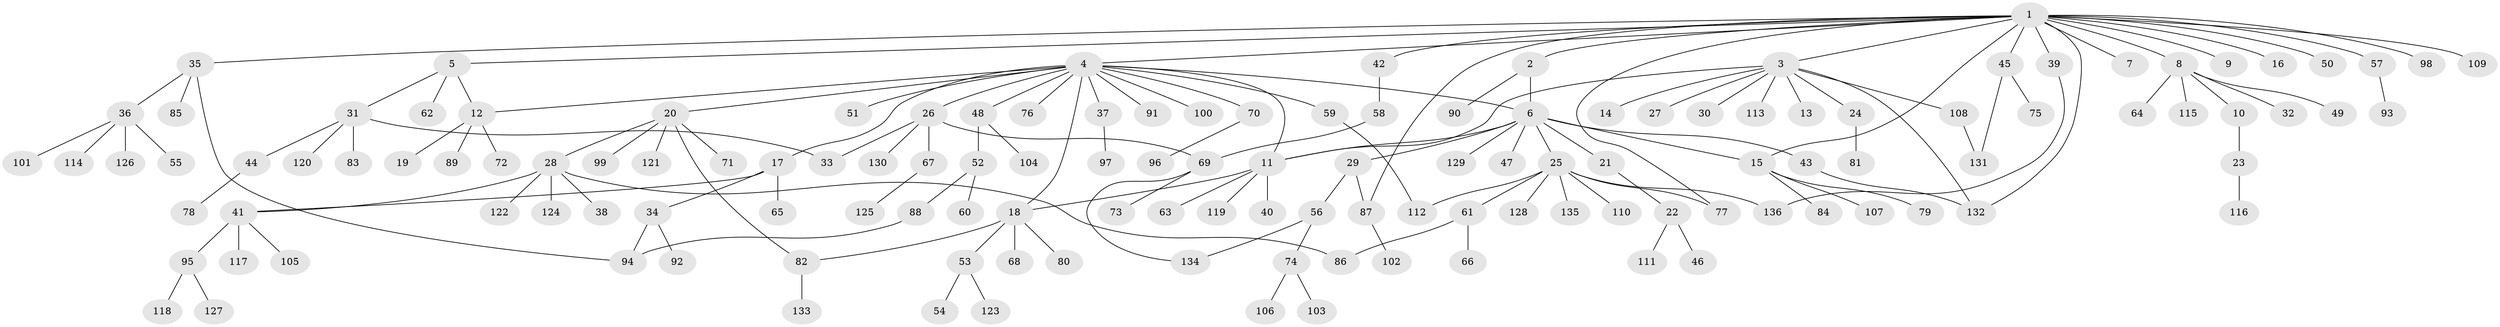 // coarse degree distribution, {17: 0.025, 9: 0.05, 18: 0.025, 2: 0.25, 1: 0.625, 4: 0.025}
// Generated by graph-tools (version 1.1) at 2025/18/03/04/25 18:18:13]
// undirected, 136 vertices, 156 edges
graph export_dot {
graph [start="1"]
  node [color=gray90,style=filled];
  1;
  2;
  3;
  4;
  5;
  6;
  7;
  8;
  9;
  10;
  11;
  12;
  13;
  14;
  15;
  16;
  17;
  18;
  19;
  20;
  21;
  22;
  23;
  24;
  25;
  26;
  27;
  28;
  29;
  30;
  31;
  32;
  33;
  34;
  35;
  36;
  37;
  38;
  39;
  40;
  41;
  42;
  43;
  44;
  45;
  46;
  47;
  48;
  49;
  50;
  51;
  52;
  53;
  54;
  55;
  56;
  57;
  58;
  59;
  60;
  61;
  62;
  63;
  64;
  65;
  66;
  67;
  68;
  69;
  70;
  71;
  72;
  73;
  74;
  75;
  76;
  77;
  78;
  79;
  80;
  81;
  82;
  83;
  84;
  85;
  86;
  87;
  88;
  89;
  90;
  91;
  92;
  93;
  94;
  95;
  96;
  97;
  98;
  99;
  100;
  101;
  102;
  103;
  104;
  105;
  106;
  107;
  108;
  109;
  110;
  111;
  112;
  113;
  114;
  115;
  116;
  117;
  118;
  119;
  120;
  121;
  122;
  123;
  124;
  125;
  126;
  127;
  128;
  129;
  130;
  131;
  132;
  133;
  134;
  135;
  136;
  1 -- 2;
  1 -- 3;
  1 -- 4;
  1 -- 5;
  1 -- 7;
  1 -- 8;
  1 -- 9;
  1 -- 15;
  1 -- 16;
  1 -- 35;
  1 -- 39;
  1 -- 42;
  1 -- 45;
  1 -- 50;
  1 -- 57;
  1 -- 77;
  1 -- 87;
  1 -- 98;
  1 -- 109;
  1 -- 132;
  2 -- 6;
  2 -- 90;
  3 -- 11;
  3 -- 13;
  3 -- 14;
  3 -- 24;
  3 -- 27;
  3 -- 30;
  3 -- 108;
  3 -- 113;
  3 -- 132;
  4 -- 6;
  4 -- 11;
  4 -- 12;
  4 -- 17;
  4 -- 18;
  4 -- 20;
  4 -- 26;
  4 -- 37;
  4 -- 48;
  4 -- 51;
  4 -- 59;
  4 -- 70;
  4 -- 76;
  4 -- 91;
  4 -- 100;
  5 -- 12;
  5 -- 31;
  5 -- 62;
  6 -- 11;
  6 -- 15;
  6 -- 21;
  6 -- 25;
  6 -- 29;
  6 -- 43;
  6 -- 47;
  6 -- 129;
  8 -- 10;
  8 -- 32;
  8 -- 49;
  8 -- 64;
  8 -- 115;
  10 -- 23;
  11 -- 18;
  11 -- 40;
  11 -- 63;
  11 -- 119;
  12 -- 19;
  12 -- 72;
  12 -- 89;
  15 -- 79;
  15 -- 84;
  15 -- 107;
  17 -- 34;
  17 -- 41;
  17 -- 65;
  18 -- 53;
  18 -- 68;
  18 -- 80;
  18 -- 82;
  20 -- 28;
  20 -- 71;
  20 -- 82;
  20 -- 99;
  20 -- 121;
  21 -- 22;
  22 -- 46;
  22 -- 111;
  23 -- 116;
  24 -- 81;
  25 -- 61;
  25 -- 77;
  25 -- 110;
  25 -- 112;
  25 -- 128;
  25 -- 135;
  25 -- 136;
  26 -- 33;
  26 -- 67;
  26 -- 69;
  26 -- 130;
  28 -- 38;
  28 -- 41;
  28 -- 86;
  28 -- 122;
  28 -- 124;
  29 -- 56;
  29 -- 87;
  31 -- 33;
  31 -- 44;
  31 -- 83;
  31 -- 120;
  34 -- 92;
  34 -- 94;
  35 -- 36;
  35 -- 85;
  35 -- 94;
  36 -- 55;
  36 -- 101;
  36 -- 114;
  36 -- 126;
  37 -- 97;
  39 -- 136;
  41 -- 95;
  41 -- 105;
  41 -- 117;
  42 -- 58;
  43 -- 132;
  44 -- 78;
  45 -- 75;
  45 -- 131;
  48 -- 52;
  48 -- 104;
  52 -- 60;
  52 -- 88;
  53 -- 54;
  53 -- 123;
  56 -- 74;
  56 -- 134;
  57 -- 93;
  58 -- 69;
  59 -- 112;
  61 -- 66;
  61 -- 86;
  67 -- 125;
  69 -- 73;
  69 -- 134;
  70 -- 96;
  74 -- 103;
  74 -- 106;
  82 -- 133;
  87 -- 102;
  88 -- 94;
  95 -- 118;
  95 -- 127;
  108 -- 131;
}
